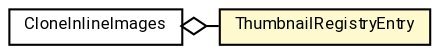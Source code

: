 #!/usr/local/bin/dot
#
# Class diagram 
# Generated by UMLGraph version R5_7_2-60-g0e99a6 (http://www.spinellis.gr/umlgraph/)
#

digraph G {
	graph [fontnames="svg"]
	edge [fontname="Roboto",fontsize=7,labelfontname="Roboto",labelfontsize=7,color="black"];
	node [fontname="Roboto",fontcolor="black",fontsize=8,shape=plaintext,margin=0,width=0,height=0];
	nodesep=0.15;
	ranksep=0.25;
	rankdir=LR;
	// de.lmu.ifi.dbs.elki.visualization.batikutil.ThumbnailRegistryEntry
	c10211687 [label=<<table title="de.lmu.ifi.dbs.elki.visualization.batikutil.ThumbnailRegistryEntry" border="0" cellborder="1" cellspacing="0" cellpadding="2" bgcolor="lemonChiffon" href="ThumbnailRegistryEntry.html" target="_parent">
		<tr><td><table border="0" cellspacing="0" cellpadding="1">
		<tr><td align="center" balign="center"> <font face="Roboto">ThumbnailRegistryEntry</font> </td></tr>
		</table></td></tr>
		</table>>, URL="ThumbnailRegistryEntry.html"];
	// de.lmu.ifi.dbs.elki.visualization.batikutil.CloneInlineImages
	c10211689 [label=<<table title="de.lmu.ifi.dbs.elki.visualization.batikutil.CloneInlineImages" border="0" cellborder="1" cellspacing="0" cellpadding="2" href="CloneInlineImages.html" target="_parent">
		<tr><td><table border="0" cellspacing="0" cellpadding="1">
		<tr><td align="center" balign="center"> <font face="Roboto">CloneInlineImages</font> </td></tr>
		</table></td></tr>
		</table>>, URL="CloneInlineImages.html"];
	// de.lmu.ifi.dbs.elki.visualization.batikutil.CloneInlineImages has de.lmu.ifi.dbs.elki.visualization.batikutil.ThumbnailRegistryEntry
	c10211689 -> c10211687 [arrowhead=none,arrowtail=ediamond,dir=back,weight=4];
}

